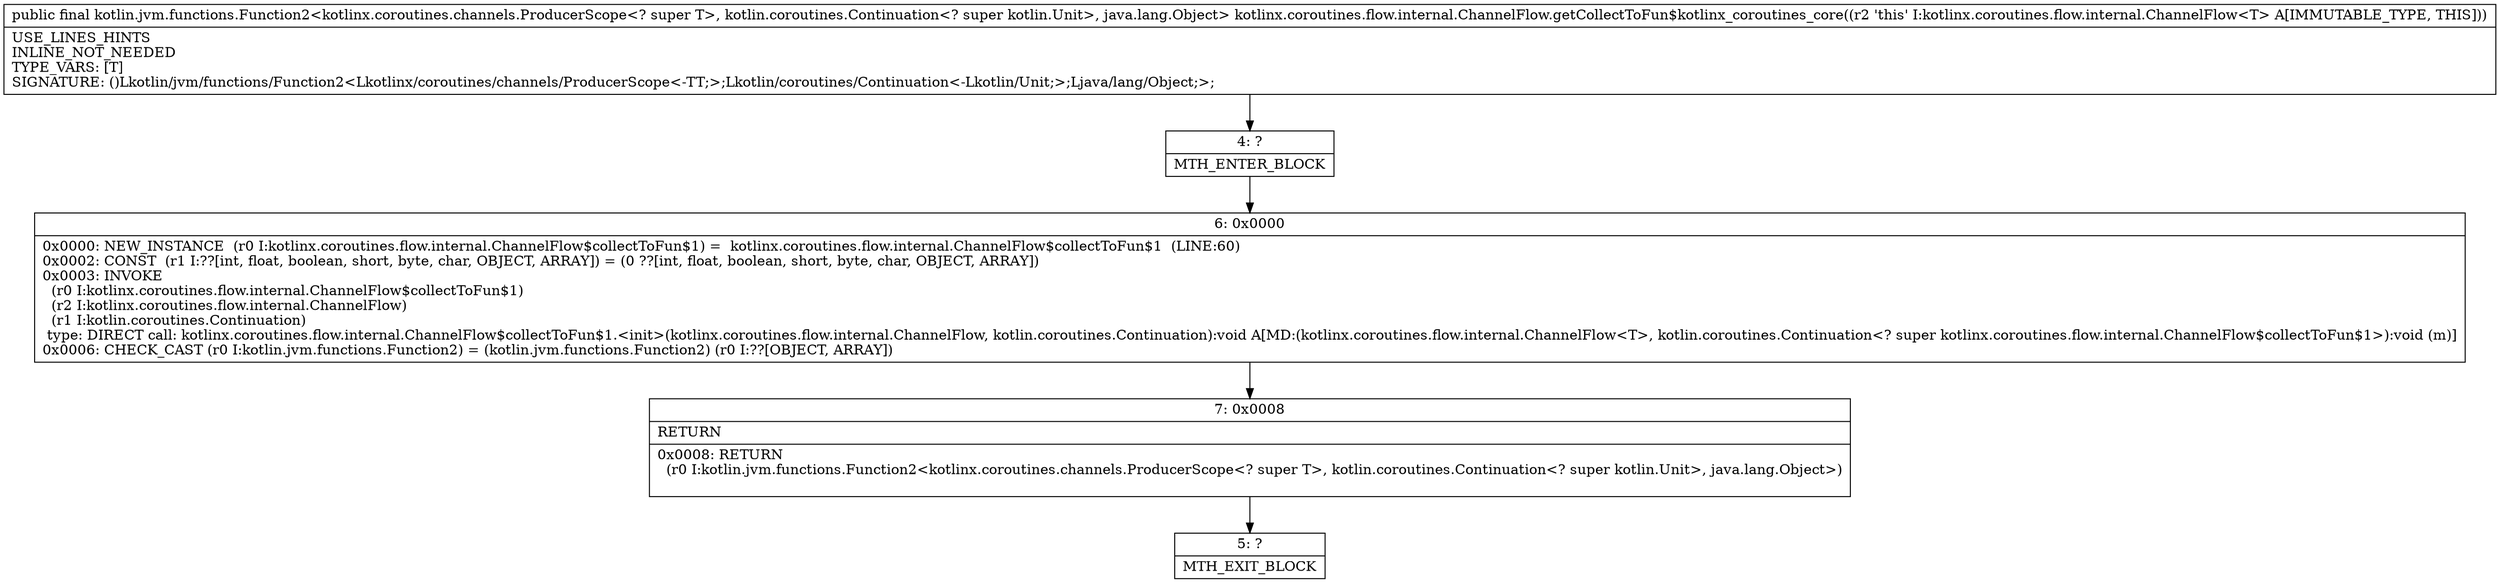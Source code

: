 digraph "CFG forkotlinx.coroutines.flow.internal.ChannelFlow.getCollectToFun$kotlinx_coroutines_core()Lkotlin\/jvm\/functions\/Function2;" {
Node_4 [shape=record,label="{4\:\ ?|MTH_ENTER_BLOCK\l}"];
Node_6 [shape=record,label="{6\:\ 0x0000|0x0000: NEW_INSTANCE  (r0 I:kotlinx.coroutines.flow.internal.ChannelFlow$collectToFun$1) =  kotlinx.coroutines.flow.internal.ChannelFlow$collectToFun$1  (LINE:60)\l0x0002: CONST  (r1 I:??[int, float, boolean, short, byte, char, OBJECT, ARRAY]) = (0 ??[int, float, boolean, short, byte, char, OBJECT, ARRAY]) \l0x0003: INVOKE  \l  (r0 I:kotlinx.coroutines.flow.internal.ChannelFlow$collectToFun$1)\l  (r2 I:kotlinx.coroutines.flow.internal.ChannelFlow)\l  (r1 I:kotlin.coroutines.Continuation)\l type: DIRECT call: kotlinx.coroutines.flow.internal.ChannelFlow$collectToFun$1.\<init\>(kotlinx.coroutines.flow.internal.ChannelFlow, kotlin.coroutines.Continuation):void A[MD:(kotlinx.coroutines.flow.internal.ChannelFlow\<T\>, kotlin.coroutines.Continuation\<? super kotlinx.coroutines.flow.internal.ChannelFlow$collectToFun$1\>):void (m)]\l0x0006: CHECK_CAST (r0 I:kotlin.jvm.functions.Function2) = (kotlin.jvm.functions.Function2) (r0 I:??[OBJECT, ARRAY]) \l}"];
Node_7 [shape=record,label="{7\:\ 0x0008|RETURN\l|0x0008: RETURN  \l  (r0 I:kotlin.jvm.functions.Function2\<kotlinx.coroutines.channels.ProducerScope\<? super T\>, kotlin.coroutines.Continuation\<? super kotlin.Unit\>, java.lang.Object\>)\l \l}"];
Node_5 [shape=record,label="{5\:\ ?|MTH_EXIT_BLOCK\l}"];
MethodNode[shape=record,label="{public final kotlin.jvm.functions.Function2\<kotlinx.coroutines.channels.ProducerScope\<? super T\>, kotlin.coroutines.Continuation\<? super kotlin.Unit\>, java.lang.Object\> kotlinx.coroutines.flow.internal.ChannelFlow.getCollectToFun$kotlinx_coroutines_core((r2 'this' I:kotlinx.coroutines.flow.internal.ChannelFlow\<T\> A[IMMUTABLE_TYPE, THIS]))  | USE_LINES_HINTS\lINLINE_NOT_NEEDED\lTYPE_VARS: [T]\lSIGNATURE: ()Lkotlin\/jvm\/functions\/Function2\<Lkotlinx\/coroutines\/channels\/ProducerScope\<\-TT;\>;Lkotlin\/coroutines\/Continuation\<\-Lkotlin\/Unit;\>;Ljava\/lang\/Object;\>;\l}"];
MethodNode -> Node_4;Node_4 -> Node_6;
Node_6 -> Node_7;
Node_7 -> Node_5;
}

